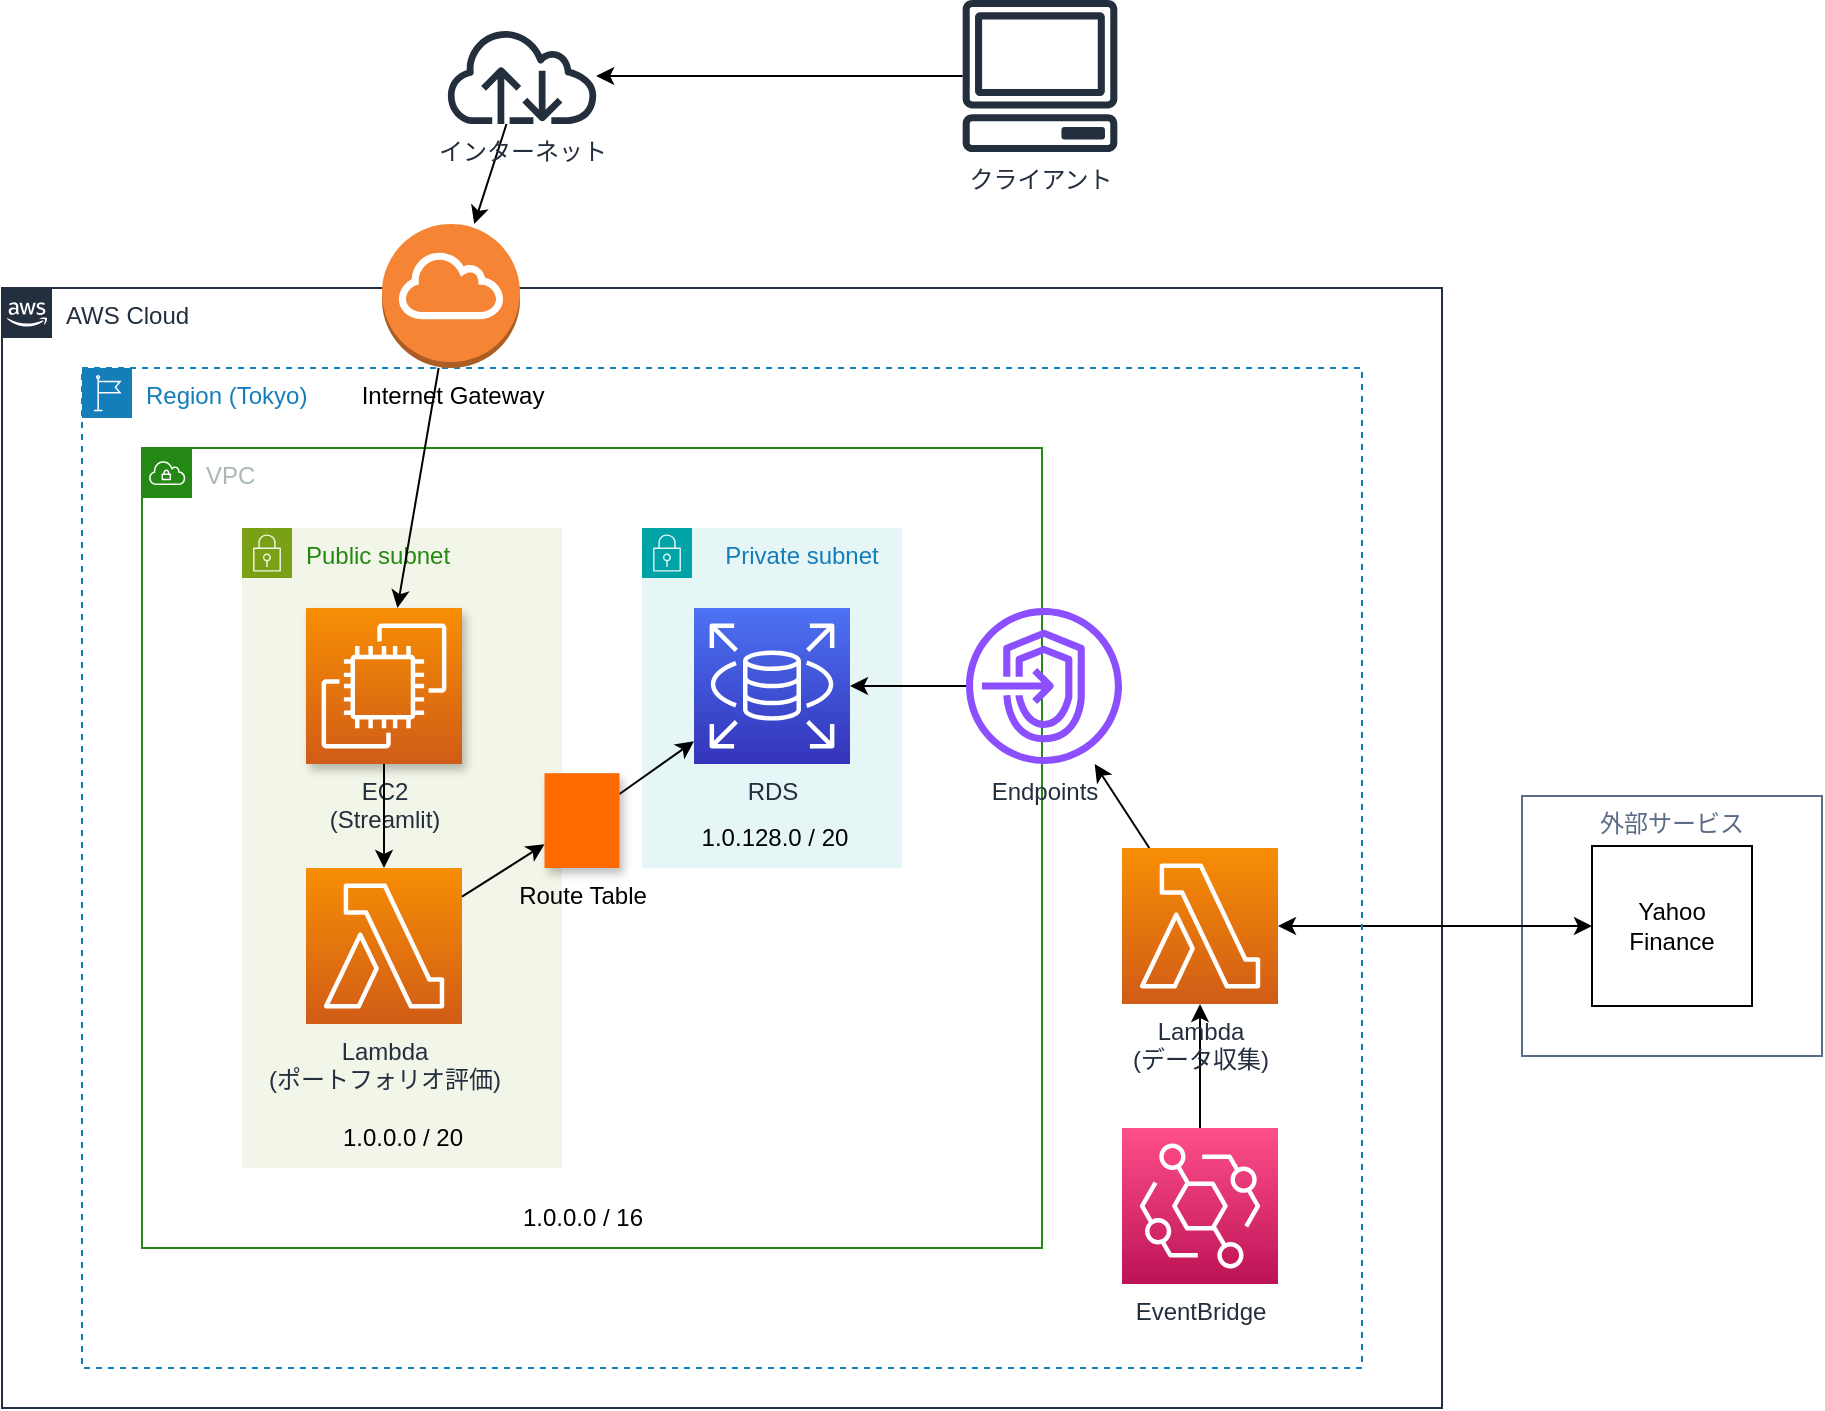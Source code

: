 <mxfile>
    <diagram id="9Hlzj84iF-BecrlabA9w" name="Page-1">
        <mxGraphModel dx="1066" dy="599" grid="1" gridSize="10" guides="1" tooltips="1" connect="1" arrows="1" fold="1" page="1" pageScale="1" pageWidth="850" pageHeight="1100" background="#ffffff" math="0" shadow="0">
            <root>
                <mxCell id="0"/>
                <mxCell id="1" parent="0"/>
                <mxCell id="4" value="AWS Cloud" style="points=[[0,0],[0.25,0],[0.5,0],[0.75,0],[1,0],[1,0.25],[1,0.5],[1,0.75],[1,1],[0.75,1],[0.5,1],[0.25,1],[0,1],[0,0.75],[0,0.5],[0,0.25]];outlineConnect=0;gradientColor=none;html=1;whiteSpace=wrap;fontSize=12;fontStyle=0;container=1;pointerEvents=0;collapsible=0;recursiveResize=0;shape=mxgraph.aws4.group;grIcon=mxgraph.aws4.group_aws_cloud_alt;strokeColor=#232F3E;fillColor=none;verticalAlign=top;align=left;spacingLeft=30;fontColor=#232F3E;dashed=0;comic=0;" parent="1" vertex="1">
                    <mxGeometry x="80" y="160" width="720" height="560" as="geometry"/>
                </mxCell>
                <mxCell id="10" style="edgeStyle=none;html=1;labelBackgroundColor=default;strokeColor=#000000;" parent="1" source="2" target="3" edge="1">
                    <mxGeometry relative="1" as="geometry"/>
                </mxCell>
                <mxCell id="2" value="クライアント" style="sketch=0;outlineConnect=0;fontColor=#232F3E;gradientColor=none;fillColor=#232F3D;strokeColor=none;dashed=0;verticalLabelPosition=bottom;verticalAlign=top;align=center;html=1;fontSize=12;fontStyle=0;aspect=fixed;pointerEvents=1;shape=mxgraph.aws4.client;comic=0;" parent="1" vertex="1">
                    <mxGeometry x="560" y="16" width="78" height="76" as="geometry"/>
                </mxCell>
                <mxCell id="40" value="" style="edgeStyle=none;html=1;labelBackgroundColor=default;strokeColor=#000000;fontColor=none;startArrow=none;startFill=0;" parent="1" source="3" target="39" edge="1">
                    <mxGeometry relative="1" as="geometry"/>
                </mxCell>
                <mxCell id="3" value="インターネット" style="sketch=0;outlineConnect=0;fontColor=#232F3E;gradientColor=none;fillColor=#232F3D;strokeColor=none;dashed=0;verticalLabelPosition=bottom;verticalAlign=top;align=center;html=1;fontSize=12;fontStyle=0;aspect=fixed;pointerEvents=1;shape=mxgraph.aws4.internet;comic=0;" parent="1" vertex="1">
                    <mxGeometry x="301" y="30" width="78" height="48" as="geometry"/>
                </mxCell>
                <mxCell id="22" value="外部サービス" style="fillColor=none;strokeColor=#5A6C86;verticalAlign=top;fontStyle=0;fontColor=#5A6C86;" parent="1" vertex="1">
                    <mxGeometry x="840" y="414" width="150" height="130" as="geometry"/>
                </mxCell>
                <mxCell id="25" value="" style="edgeStyle=none;html=1;labelBackgroundColor=default;strokeColor=#000000;startArrow=classic;startFill=1;" parent="1" source="24" target="6" edge="1">
                    <mxGeometry relative="1" as="geometry"/>
                </mxCell>
                <mxCell id="24" value="Yahoo&lt;br&gt;Finance" style="whiteSpace=wrap;html=1;aspect=fixed;" parent="1" vertex="1">
                    <mxGeometry x="875" y="439" width="80" height="80" as="geometry"/>
                </mxCell>
                <mxCell id="50" value="Region (Tokyo)" style="points=[[0,0],[0.25,0],[0.5,0],[0.75,0],[1,0],[1,0.25],[1,0.5],[1,0.75],[1,1],[0.75,1],[0.5,1],[0.25,1],[0,1],[0,0.75],[0,0.5],[0,0.25]];outlineConnect=0;gradientColor=none;html=1;whiteSpace=wrap;fontSize=12;fontStyle=0;container=1;pointerEvents=0;collapsible=0;recursiveResize=0;shape=mxgraph.aws4.group;grIcon=mxgraph.aws4.group_region;strokeColor=#147EBA;fillColor=none;verticalAlign=top;align=left;spacingLeft=30;fontColor=#147EBA;dashed=1;" parent="1" vertex="1">
                    <mxGeometry x="120" y="200" width="640" height="500" as="geometry"/>
                </mxCell>
                <mxCell id="34" value="VPC" style="points=[[0,0],[0.25,0],[0.5,0],[0.75,0],[1,0],[1,0.25],[1,0.5],[1,0.75],[1,1],[0.75,1],[0.5,1],[0.25,1],[0,1],[0,0.75],[0,0.5],[0,0.25]];outlineConnect=0;gradientColor=none;html=1;whiteSpace=wrap;fontSize=12;fontStyle=0;container=1;pointerEvents=0;collapsible=0;recursiveResize=0;shape=mxgraph.aws4.group;grIcon=mxgraph.aws4.group_vpc;strokeColor=#248814;fillColor=none;verticalAlign=top;align=left;spacingLeft=30;fontColor=#AAB7B8;dashed=0;labelPosition=center;verticalLabelPosition=middle;" parent="50" vertex="1">
                    <mxGeometry x="30" y="40" width="450" height="400" as="geometry"/>
                </mxCell>
                <mxCell id="52" value="1.0.0.0 / 16" style="text;html=1;align=center;verticalAlign=middle;resizable=0;points=[];autosize=1;strokeColor=none;fillColor=none;fontColor=none;" parent="34" vertex="1">
                    <mxGeometry x="180" y="370" width="80" height="30" as="geometry"/>
                </mxCell>
                <mxCell id="58" value="Public subnet" style="points=[[0,0],[0.25,0],[0.5,0],[0.75,0],[1,0],[1,0.25],[1,0.5],[1,0.75],[1,1],[0.75,1],[0.5,1],[0.25,1],[0,1],[0,0.75],[0,0.5],[0,0.25]];outlineConnect=0;gradientColor=none;html=1;whiteSpace=wrap;fontSize=12;fontStyle=0;container=1;pointerEvents=0;collapsible=0;recursiveResize=0;shape=mxgraph.aws4.group;grIcon=mxgraph.aws4.group_security_group;grStroke=0;strokeColor=#7AA116;fillColor=#F2F6E8;verticalAlign=top;align=left;spacingLeft=30;fontColor=#248814;dashed=0;" parent="34" vertex="1">
                    <mxGeometry x="50" y="40" width="160" height="320" as="geometry"/>
                </mxCell>
                <mxCell id="11" value="EC2&lt;br&gt;(Streamlit)" style="sketch=0;points=[[0,0,0],[0.25,0,0],[0.5,0,0],[0.75,0,0],[1,0,0],[0,1,0],[0.25,1,0],[0.5,1,0],[0.75,1,0],[1,1,0],[0,0.25,0],[0,0.5,0],[0,0.75,0],[1,0.25,0],[1,0.5,0],[1,0.75,0]];outlineConnect=0;fontColor=#232F3E;gradientColor=#F78E04;gradientDirection=north;fillColor=#D05C17;strokeColor=#ffffff;dashed=0;verticalLabelPosition=bottom;verticalAlign=top;align=center;html=1;fontSize=12;fontStyle=0;aspect=fixed;shape=mxgraph.aws4.resourceIcon;resIcon=mxgraph.aws4.ec2;shadow=1;" parent="58" vertex="1">
                    <mxGeometry x="32" y="40" width="78" height="78" as="geometry"/>
                </mxCell>
                <mxCell id="7" value="Lambda&lt;br&gt;(ポートフォリオ評価)" style="sketch=0;points=[[0,0,0],[0.25,0,0],[0.5,0,0],[0.75,0,0],[1,0,0],[0,1,0],[0.25,1,0],[0.5,1,0],[0.75,1,0],[1,1,0],[0,0.25,0],[0,0.5,0],[0,0.75,0],[1,0.25,0],[1,0.5,0],[1,0.75,0]];outlineConnect=0;fontColor=#232F3E;gradientColor=#F78E04;gradientDirection=north;fillColor=#D05C17;strokeColor=#ffffff;dashed=0;verticalLabelPosition=bottom;verticalAlign=top;align=center;html=1;fontSize=12;fontStyle=0;aspect=fixed;shape=mxgraph.aws4.resourceIcon;resIcon=mxgraph.aws4.lambda;comic=0;" parent="58" vertex="1">
                    <mxGeometry x="32" y="170" width="78" height="78" as="geometry"/>
                </mxCell>
                <mxCell id="15" value="" style="edgeStyle=none;html=1;labelBackgroundColor=default;strokeColor=#000000;" parent="58" source="11" target="7" edge="1">
                    <mxGeometry relative="1" as="geometry"/>
                </mxCell>
                <mxCell id="70" value="1.0.0.0 / 20" style="text;html=1;align=center;verticalAlign=middle;resizable=0;points=[];autosize=1;strokeColor=none;fillColor=none;fontColor=none;" parent="58" vertex="1">
                    <mxGeometry x="40" y="290" width="80" height="30" as="geometry"/>
                </mxCell>
                <mxCell id="60" value="Private subnet" style="points=[[0,0],[0.25,0],[0.5,0],[0.75,0],[1,0],[1,0.25],[1,0.5],[1,0.75],[1,1],[0.75,1],[0.5,1],[0.25,1],[0,1],[0,0.75],[0,0.5],[0,0.25]];outlineConnect=0;gradientColor=none;html=1;whiteSpace=wrap;fontSize=12;fontStyle=0;container=1;pointerEvents=0;collapsible=0;recursiveResize=0;shape=mxgraph.aws4.group;grIcon=mxgraph.aws4.group_security_group;grStroke=0;strokeColor=#00A4A6;fillColor=#E6F6F7;verticalAlign=top;align=center;spacingLeft=30;fontColor=#147EBA;dashed=0;labelPosition=center;verticalLabelPosition=middle;" parent="34" vertex="1">
                    <mxGeometry x="250" y="40" width="130" height="170" as="geometry"/>
                </mxCell>
                <mxCell id="16" value="RDS" style="sketch=0;points=[[0,0,0],[0.25,0,0],[0.5,0,0],[0.75,0,0],[1,0,0],[0,1,0],[0.25,1,0],[0.5,1,0],[0.75,1,0],[1,1,0],[0,0.25,0],[0,0.5,0],[0,0.75,0],[1,0.25,0],[1,0.5,0],[1,0.75,0]];outlineConnect=0;fontColor=#232F3E;gradientColor=#4D72F3;gradientDirection=north;fillColor=#3334B9;strokeColor=#ffffff;dashed=0;verticalLabelPosition=bottom;verticalAlign=top;align=center;html=1;fontSize=12;fontStyle=0;aspect=fixed;shape=mxgraph.aws4.resourceIcon;resIcon=mxgraph.aws4.rds;" parent="60" vertex="1">
                    <mxGeometry x="26" y="40" width="78" height="78" as="geometry"/>
                </mxCell>
                <mxCell id="72" value="1.0.128.0 / 20" style="text;html=1;align=center;verticalAlign=middle;resizable=0;points=[];autosize=1;strokeColor=none;fillColor=none;fontColor=none;" parent="60" vertex="1">
                    <mxGeometry x="16" y="140" width="100" height="30" as="geometry"/>
                </mxCell>
                <mxCell id="75" value="" style="edgeStyle=none;html=1;" parent="34" source="73" target="16" edge="1">
                    <mxGeometry relative="1" as="geometry"/>
                </mxCell>
                <mxCell id="73" value="Route Table" style="points=[];aspect=fixed;html=1;align=center;shadow=1;dashed=0;fillColor=#FF6A00;strokeColor=none;shape=mxgraph.alibaba_cloud.route_table;verticalAlign=top;labelPosition=center;verticalLabelPosition=bottom;" parent="34" vertex="1">
                    <mxGeometry x="201.25" y="162.6" width="37.5" height="47.4" as="geometry"/>
                </mxCell>
                <mxCell id="74" value="" style="edgeStyle=none;html=1;" parent="34" source="7" target="73" edge="1">
                    <mxGeometry relative="1" as="geometry"/>
                </mxCell>
                <mxCell id="26" value="EventBridge" style="sketch=0;points=[[0,0,0],[0.25,0,0],[0.5,0,0],[0.75,0,0],[1,0,0],[0,1,0],[0.25,1,0],[0.5,1,0],[0.75,1,0],[1,1,0],[0,0.25,0],[0,0.5,0],[0,0.75,0],[1,0.25,0],[1,0.5,0],[1,0.75,0]];outlineConnect=0;fontColor=#232F3E;gradientColor=#FF4F8B;gradientDirection=north;fillColor=#BC1356;strokeColor=#ffffff;dashed=0;verticalLabelPosition=bottom;verticalAlign=top;align=center;html=1;fontSize=12;fontStyle=0;aspect=fixed;shape=mxgraph.aws4.resourceIcon;resIcon=mxgraph.aws4.eventbridge;" parent="50" vertex="1">
                    <mxGeometry x="520" y="380" width="78" height="78" as="geometry"/>
                </mxCell>
                <mxCell id="29" value="" style="edgeStyle=none;html=1;labelBackgroundColor=default;strokeColor=#000000;startArrow=none;startFill=0;" parent="50" source="26" target="6" edge="1">
                    <mxGeometry relative="1" as="geometry"/>
                </mxCell>
                <mxCell id="66" value="" style="edgeStyle=none;html=1;" parent="50" source="6" target="63" edge="1">
                    <mxGeometry relative="1" as="geometry"/>
                </mxCell>
                <mxCell id="6" value="Lambda&lt;br&gt;(データ収集)" style="sketch=0;points=[[0,0,0],[0.25,0,0],[0.5,0,0],[0.75,0,0],[1,0,0],[0,1,0],[0.25,1,0],[0.5,1,0],[0.75,1,0],[1,1,0],[0,0.25,0],[0,0.5,0],[0,0.75,0],[1,0.25,0],[1,0.5,0],[1,0.75,0]];outlineConnect=0;fontColor=#232F3E;gradientColor=#F78E04;gradientDirection=north;fillColor=#D05C17;strokeColor=#ffffff;dashed=0;verticalLabelPosition=bottom;verticalAlign=top;align=center;html=1;fontSize=12;fontStyle=0;aspect=fixed;shape=mxgraph.aws4.resourceIcon;resIcon=mxgraph.aws4.lambda;comic=0;" parent="50" vertex="1">
                    <mxGeometry x="520" y="240" width="78" height="78" as="geometry"/>
                </mxCell>
                <mxCell id="63" value="&lt;div&gt;&lt;span style=&quot;background-color: transparent;&quot;&gt;Endpoints&lt;/span&gt;&lt;br&gt;&lt;/div&gt;" style="sketch=0;outlineConnect=0;fontColor=#232F3E;gradientColor=none;fillColor=#8C4FFF;strokeColor=none;dashed=0;verticalLabelPosition=bottom;verticalAlign=top;align=center;html=1;fontSize=12;fontStyle=0;aspect=fixed;pointerEvents=1;shape=mxgraph.aws4.endpoints;" parent="50" vertex="1">
                    <mxGeometry x="442" y="120" width="78" height="78" as="geometry"/>
                </mxCell>
                <mxCell id="67" value="" style="edgeStyle=none;html=1;" parent="50" source="63" target="16" edge="1">
                    <mxGeometry relative="1" as="geometry"/>
                </mxCell>
                <mxCell id="59" value="" style="edgeStyle=none;html=1;labelBackgroundColor=default;strokeColor=#000000;fontColor=none;startArrow=none;startFill=0;" parent="1" source="39" target="11" edge="1">
                    <mxGeometry relative="1" as="geometry">
                        <mxPoint x="336" y="200" as="sourcePoint"/>
                        <mxPoint x="426.755" y="340" as="targetPoint"/>
                    </mxGeometry>
                </mxCell>
                <mxCell id="39" value="Internet Gateway" style="outlineConnect=0;dashed=0;verticalLabelPosition=bottom;verticalAlign=top;align=center;html=1;shape=mxgraph.aws3.internet_gateway;fillColor=#F58534;gradientColor=none;fontColor=none;" parent="1" vertex="1">
                    <mxGeometry x="270" y="128" width="69" height="72" as="geometry"/>
                </mxCell>
            </root>
        </mxGraphModel>
    </diagram>
</mxfile>